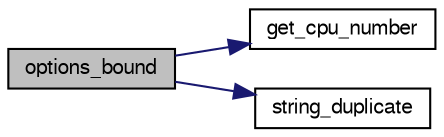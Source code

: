 digraph "options_bound"
{
 // LATEX_PDF_SIZE
  bgcolor="transparent";
  edge [fontname="FreeSans",fontsize="10",labelfontname="FreeSans",labelfontsize="10"];
  node [fontname="FreeSans",fontsize="10",shape=record];
  rankdir="LR";
  Node1 [label="options_bound",height=0.2,width=0.4,color="black", fillcolor="grey75", style="filled", fontcolor="black",tooltip="Keep options between realistic values."];
  Node1 -> Node2 [color="midnightblue",fontsize="10",style="solid",fontname="FreeSans"];
  Node2 [label="get_cpu_number",height=0.2,width=0.4,color="black",URL="$util_8c.html#a910a46f8cadec6432fb3244fd3a95d43",tooltip="Get the number of cpus or cores on the machine."];
  Node1 -> Node3 [color="midnightblue",fontsize="10",style="solid",fontname="FreeSans"];
  Node3 [label="string_duplicate",height=0.2,width=0.4,color="black",URL="$util_8c.html#ac3369230f66963a04a0e62b04685ae3c",tooltip="Duplicate a string."];
}
